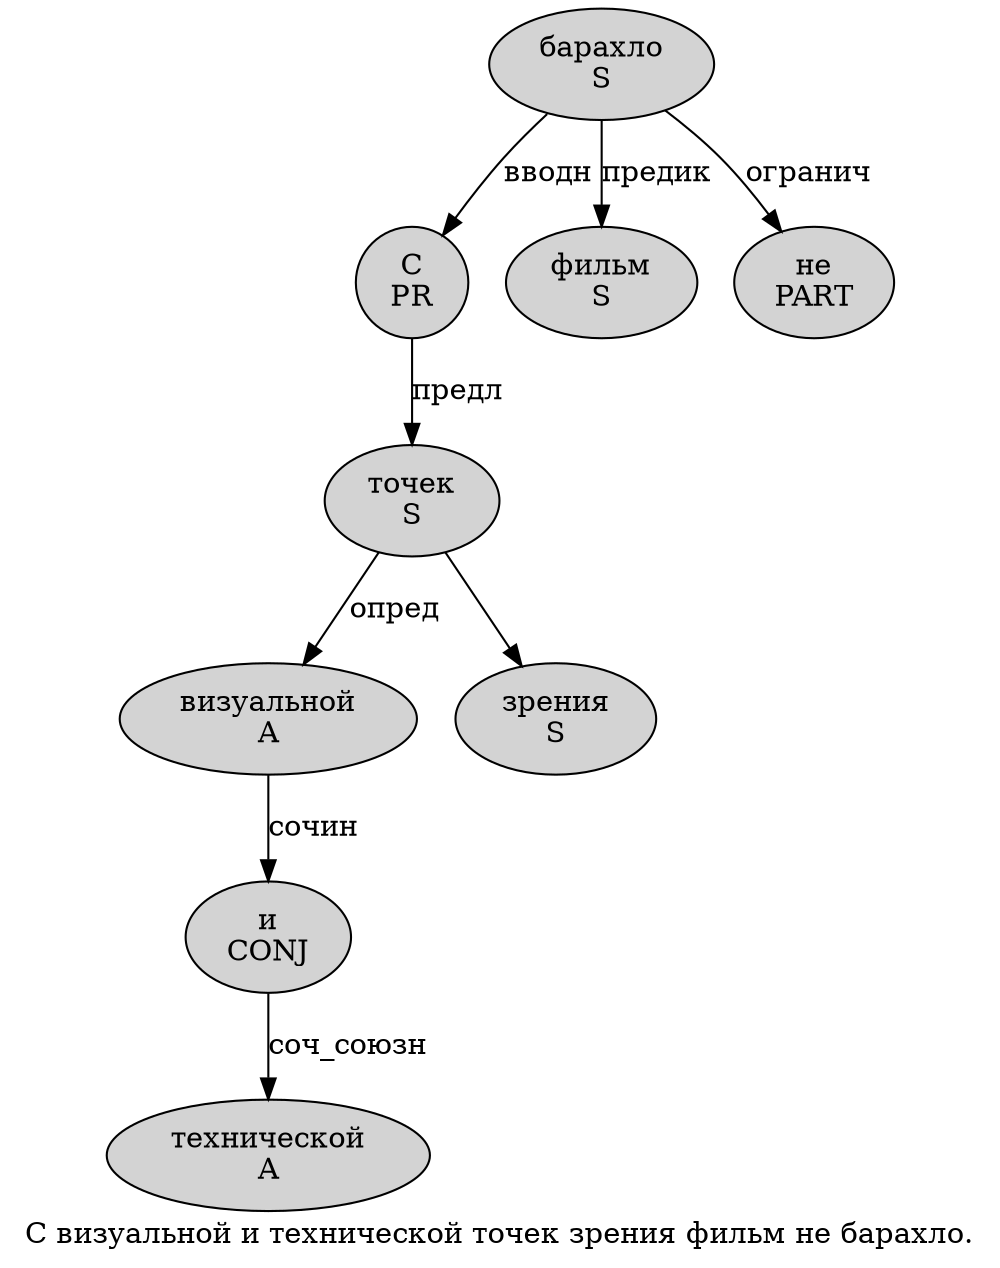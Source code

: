 digraph SENTENCE_4058 {
	graph [label="С визуальной и технической точек зрения фильм не барахло."]
	node [style=filled]
		0 [label="С
PR" color="" fillcolor=lightgray penwidth=1 shape=ellipse]
		1 [label="визуальной
A" color="" fillcolor=lightgray penwidth=1 shape=ellipse]
		2 [label="и
CONJ" color="" fillcolor=lightgray penwidth=1 shape=ellipse]
		3 [label="технической
A" color="" fillcolor=lightgray penwidth=1 shape=ellipse]
		4 [label="точек
S" color="" fillcolor=lightgray penwidth=1 shape=ellipse]
		5 [label="зрения
S" color="" fillcolor=lightgray penwidth=1 shape=ellipse]
		6 [label="фильм
S" color="" fillcolor=lightgray penwidth=1 shape=ellipse]
		7 [label="не
PART" color="" fillcolor=lightgray penwidth=1 shape=ellipse]
		8 [label="барахло
S" color="" fillcolor=lightgray penwidth=1 shape=ellipse]
			4 -> 1 [label="опред"]
			4 -> 5
			8 -> 0 [label="вводн"]
			8 -> 6 [label="предик"]
			8 -> 7 [label="огранич"]
			1 -> 2 [label="сочин"]
			2 -> 3 [label="соч_союзн"]
			0 -> 4 [label="предл"]
}